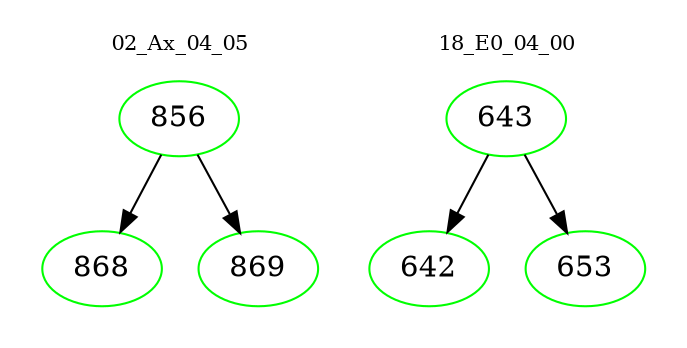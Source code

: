 digraph{
subgraph cluster_0 {
color = white
label = "02_Ax_04_05";
fontsize=10;
T0_856 [label="856", color="green"]
T0_856 -> T0_868 [color="black"]
T0_868 [label="868", color="green"]
T0_856 -> T0_869 [color="black"]
T0_869 [label="869", color="green"]
}
subgraph cluster_1 {
color = white
label = "18_E0_04_00";
fontsize=10;
T1_643 [label="643", color="green"]
T1_643 -> T1_642 [color="black"]
T1_642 [label="642", color="green"]
T1_643 -> T1_653 [color="black"]
T1_653 [label="653", color="green"]
}
}
